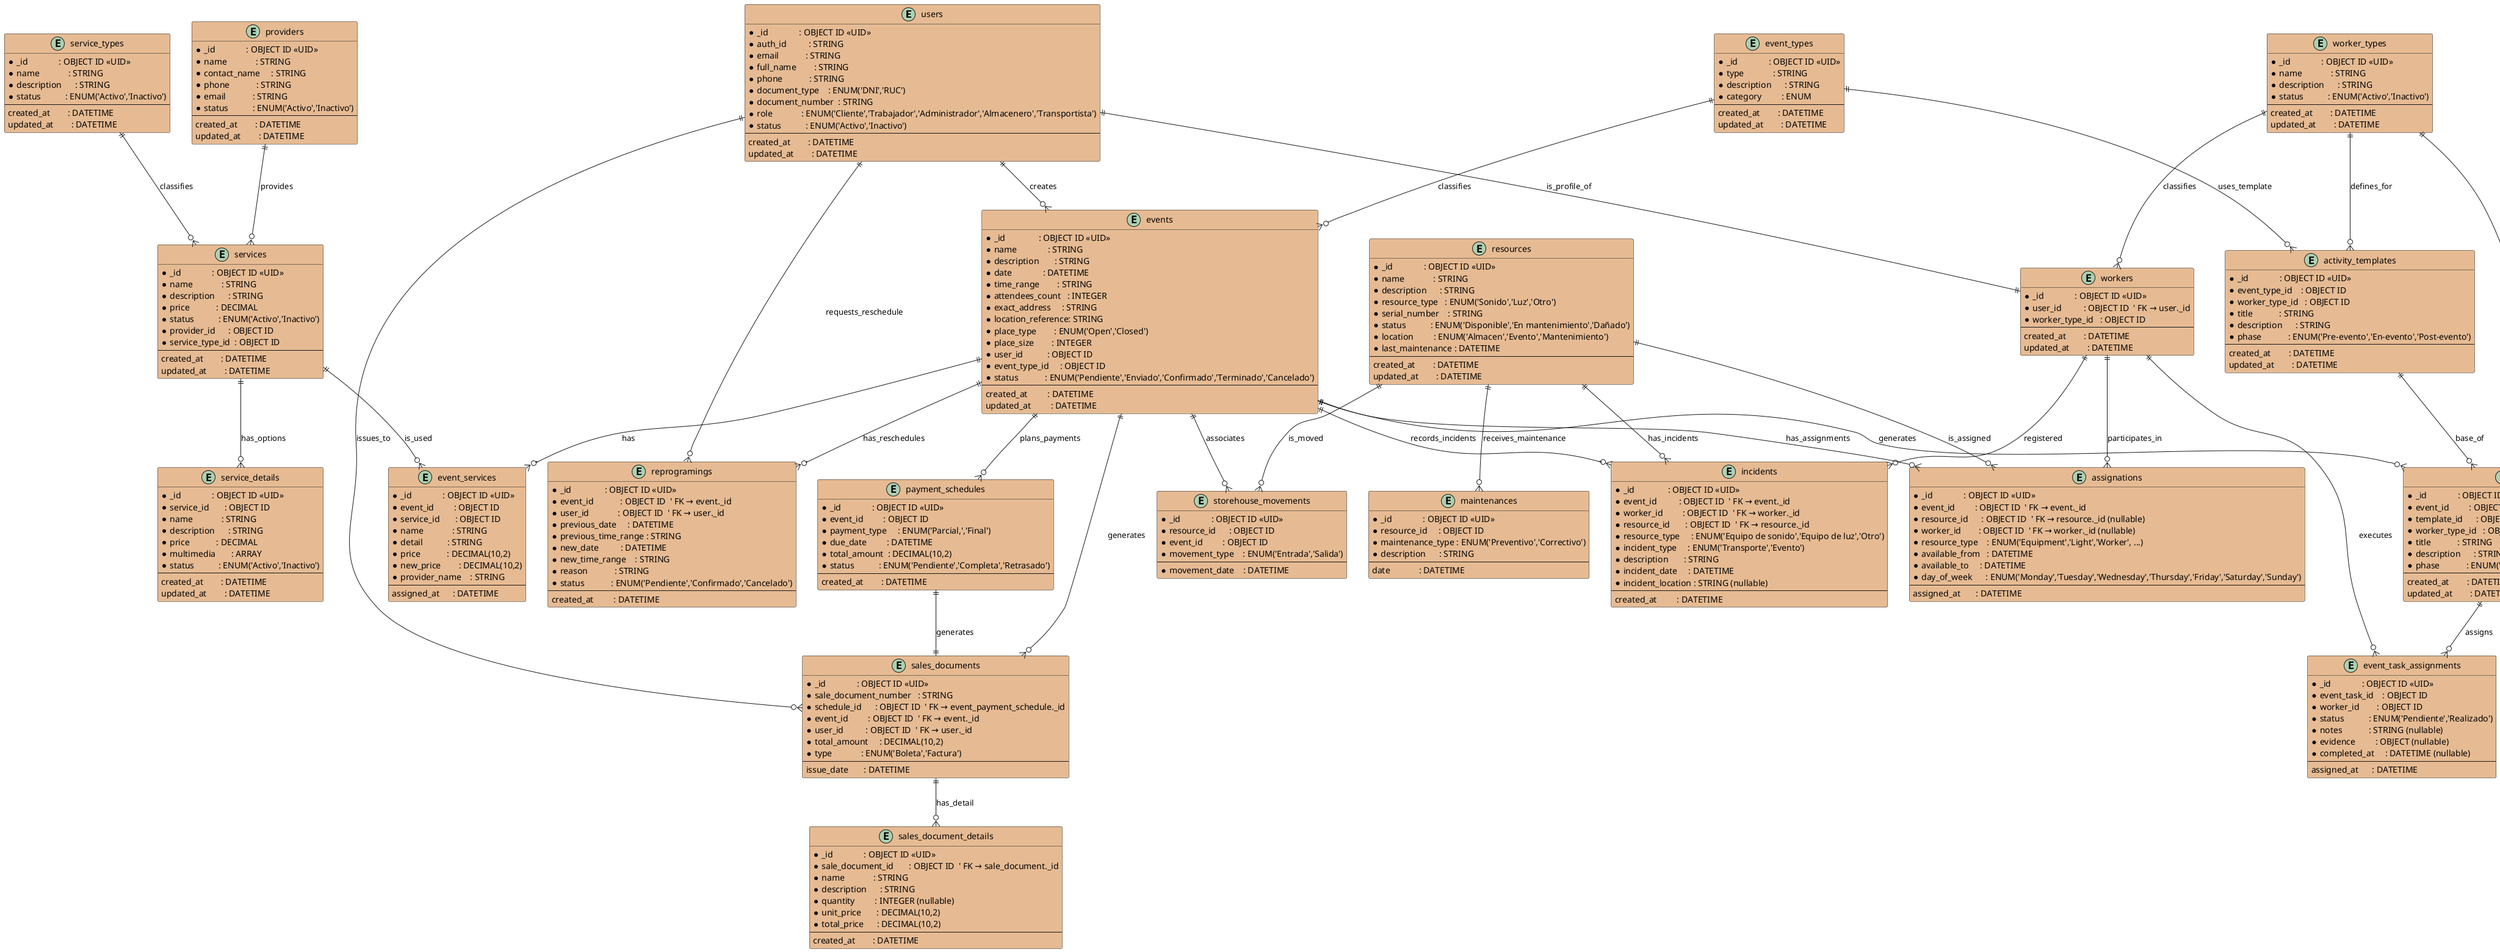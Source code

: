 @startuml levelmusic_diagram

'-----------------------------
' Entities
'-----------------------------

entity users #E6BB93 {
  * _id              : OBJECT ID <<UID>>
  * auth_id          : STRING
  * email            : STRING
  * full_name        : STRING
  * phone            : STRING
  * document_type    : ENUM('DNI','RUC')
  * document_number  : STRING
  * role             : ENUM('Cliente','Trabajador','Administrador','Almacenero','Transportista')
  * status           : ENUM('Activo','Inactivo')
  --
  created_at        : DATETIME
  updated_at        : DATETIME
}

entity event_types #E6BB93 {
  * _id              : OBJECT ID <<UID>>
  * type             : STRING
  * description      : STRING
  * category         : ENUM
  --
  created_at        : DATETIME
  updated_at        : DATETIME
}

entity events #E6BB93 {
  * _id               : OBJECT ID <<UID>>
  * name              : STRING
  * description       : STRING
  * date              : DATETIME
  * time_range        : STRING
  * attendees_count   : INTEGER
  * exact_address     : STRING
  * location_reference: STRING
  * place_type        : ENUM('Open','Closed')
  * place_size        : INTEGER
  * user_id           : OBJECT ID
  * event_type_id     : OBJECT ID
  * status            : ENUM('Pendiente','Enviado','Confirmado','Terminado','Cancelado')
  --
  created_at         : DATETIME
  updated_at         : DATETIME
}

entity reprogramings #E6BB93 {
  * _id               : OBJECT ID <<UID>>
  * event_id            : OBJECT ID  ' FK → event._id
  * user_id             : OBJECT ID  ' FK → user._id
  * previous_date     : DATETIME
  * previous_time_range : STRING
  * new_date          : DATETIME
  * new_time_range    : STRING
  * reason            : STRING
  * status            : ENUM('Pendiente','Confirmado','Cancelado')
  --
  created_at         : DATETIME
}

entity service_types #E6BB93 {
  * _id              : OBJECT ID <<UID>>
  * name             : STRING
  * description      : STRING
  * status           : ENUM('Activo','Inactivo')
  --
  created_at        : DATETIME
  updated_at        : DATETIME
}

entity providers #E6BB93 {
  * _id              : OBJECT ID <<UID>>
  * name             : STRING
  * contact_name     : STRING
  * phone            : STRING
  * email            : STRING
  * status           : ENUM('Activo','Inactivo')
  --
  created_at        : DATETIME
  updated_at        : DATETIME
}

entity services #E6BB93 {
  * _id              : OBJECT ID <<UID>>
  * name             : STRING
  * description      : STRING
  * price            : DECIMAL
  * status           : ENUM('Activo','Inactivo')
  * provider_id      : OBJECT ID
  * service_type_id  : OBJECT ID
  --
  created_at        : DATETIME
  updated_at        : DATETIME
}

entity service_details #E6BB93 {
  * _id              : OBJECT ID <<UID>>
  * service_id       : OBJECT ID
  * name             : STRING
  * description      : STRING
  * price            : DECIMAL
  * multimedia       : ARRAY
  * status           : ENUM('Activo','Inactivo')
  --
  created_at        : DATETIME
  updated_at        : DATETIME
}

entity event_services #E6BB93 {
  * _id              : OBJECT ID <<UID>>
  * event_id         : OBJECT ID
  * service_id       : OBJECT ID
  * name             : STRING
  * detail           : STRING
  * price            : DECIMAL(10,2)
  * new_price        : DECIMAL(10,2)
  * provider_name    : STRING
  --
  assigned_at      : DATETIME
}

entity worker_types #E6BB93 {
  * _id              : OBJECT ID <<UID>>
  * name             : STRING
  * description      : STRING
  * status           : ENUM('Activo','Inactivo')
  --
  created_at        : DATETIME
  updated_at        : DATETIME
}

entity workers #E6BB93 {
  * _id              : OBJECT ID <<UID>>
  * user_id          : OBJECT ID  ' FK → user._id
  * worker_type_id   : OBJECT ID
  --
  created_at        : DATETIME
  updated_at        : DATETIME
}

entity incidents #E6BB93 {
  * _id               : OBJECT ID <<UID>>
  * event_id          : OBJECT ID  ' FK → event._id
  * worker_id         : OBJECT ID  ' FK → worker._id
  * resource_id       : OBJECT ID  ' FK → resource._id
  * resource_type     : ENUM('Equipo de sonido','Equipo de luz','Otro')
  * incident_type     : ENUM('Transporte','Evento')
  * description       : STRING
  * incident_date     : DATETIME
  * incident_location : STRING (nullable)
  --
  created_at         : DATETIME
}

entity assignations #E6BB93 {
  * _id              : OBJECT ID <<UID>>
  * event_id         : OBJECT ID  ' FK → event._id
  * resource_id      : OBJECT ID  ' FK → resource._id (nullable)
  * worker_id        : OBJECT ID  ' FK → worker._id (nullable)
  * resource_type    : ENUM('Equipment','Light','Worker', ...)
  * available_from   : DATETIME
  * available_to     : DATETIME
  * day_of_week      : ENUM('Monday','Tuesday','Wednesday','Thursday','Friday','Saturday','Sunday')
  --
  assigned_at       : DATETIME
}

entity resources #E6BB93 {
  * _id              : OBJECT ID <<UID>>
  * name             : STRING
  * description      : STRING
  * resource_type   : ENUM('Sonido','Luz','Otro')
  * serial_number    : STRING
  * status           : ENUM('Disponible','En mantenimiento','Dañado')
  * location         : ENUM('Almacen','Evento','Mantenimiento')
  * last_maintenance : DATETIME
  --
  created_at        : DATETIME
  updated_at        : DATETIME
}

entity maintenances #E6BB93 {
  * _id              : OBJECT ID <<UID>>
  * resource_id     : OBJECT ID
  * maintenance_type : ENUM('Preventivo','Correctivo')
  * description      : STRING
  --
  date             : DATETIME
}

entity storehouse_movements #E6BB93 {
  * _id              : OBJECT ID <<UID>>
  * resource_id      : OBJECT ID
  * event_id         : OBJECT ID
  * movement_type    : ENUM('Entrada','Salida')
  --
  * movement_date    : DATETIME
}

entity activity_templates #E6BB93 {
  * _id              : OBJECT ID <<UID>>
  * event_type_id    : OBJECT ID
  * worker_type_id   : OBJECT ID
  * title            : STRING
  * description      : STRING
  * phase            : ENUM('Pre-evento','En-evento','Post-evento')
  --
  created_at        : DATETIME
  updated_at        : DATETIME
}

entity event_tasks #E6BB93 {
  * _id              : OBJECT ID <<UID>>
  * event_id         : OBJECT ID
  * template_id      : OBJECT ID (nullable)
  * worker_type_id   : OBJECT ID
  * title            : STRING
  * description      : STRING
  * phase            : ENUM('Pre-evento','En-evento','Post-evento')
  --
  created_at        : DATETIME
  updated_at        : DATETIME
}

entity event_task_assignments #E6BB93 {
  * _id              : OBJECT ID <<UID>>
  * event_task_id    : OBJECT ID
  * worker_id        : OBJECT ID
  * status           : ENUM('Pendiente','Realizado')
  * notes            : STRING (nullable)
  * evidence         : OBJECT (nullable)
  * completed_at     : DATETIME (nullable)
  --
  assigned_at      : DATETIME
}

entity payment_schedules #E6BB93 {
  * _id              : OBJECT ID <<UID>>
  * event_id         : OBJECT ID
  * payment_type     : ENUM('Parcial,','Final')
  * due_date         : DATETIME
  * total_amount  : DECIMAL(10,2)
  * status           : ENUM('Pendiente','Completa','Retrasado')
  --
  created_at        : DATETIME
}

entity sales_documents #E6BB93 {
  * _id              : OBJECT ID <<UID>>
  * sale_document_number   : STRING
  * schedule_id      : OBJECT ID  ' FK → event_payment_schedule._id
  * event_id         : OBJECT ID  ' FK → event._id
  * user_id          : OBJECT ID  ' FK → user._id
  * total_amount     : DECIMAL(10,2)
  * type             : ENUM('Boleta','Factura')
  --
  issue_date       : DATETIME
}

entity sales_document_details #E6BB93 {
  * _id              : OBJECT ID <<UID>>
  * sale_document_id       : OBJECT ID  ' FK → sale_document._id
  * name             : STRING
  * description      : STRING
  * quantity         : INTEGER (nullable)
  * unit_price       : DECIMAL(10,2)
  * total_price      : DECIMAL(10,2)
  --
  created_at        : DATETIME
}

'-----------------------------
' Relationships
'-----------------------------
users                      ||--o{ events                       : creates
event_types                ||--o{ events                       : classifies
events                     ||--o{ event_services               : has
services                   ||--o{ event_services               : is_used
service_types              ||--o{ services                     : classifies
providers                  ||--o{ services                     : provides
services                   ||--o{ service_details              : has_options

users                      ||--|| workers                      : is_profile_of
worker_types               ||--o{ workers                      : classifies

events                     ||--o{ storehouse_movements         : associates
resources                  ||--o{ storehouse_movements         : is_moved
resources                  ||--o{ maintenances        : receives_maintenance

event_types                ||--o{ activity_templates           : uses_template
worker_types               ||--o{ activity_templates           : defines_for

users                      ||--o{ reprogramings                : requests_reschedule
events                     ||--o{ reprogramings                : has_reschedules

events                     ||--o{ event_tasks                  : generates
activity_templates         ||--o{ event_tasks                  : base_of
worker_types               ||--o{ event_tasks                  : classifies

event_tasks                ||--o{ event_task_assignments       : assigns
workers                    ||--o{ event_task_assignments       : executes

events                     ||--o{ assignations                 : has_assignments
workers                    ||--o{ assignations                 : participates_in
resources                  ||--o{ assignations                 : is_assigned

events                     ||--o{ payment_schedules      : plans_payments

events                     ||--o{ sales_documents              : generates
users                      ||--o{ sales_documents              : issues_to
payment_schedules    ||--|| sales_documents              : generates

sales_documents            ||--o{ sales_document_details       : has_detail
events                     ||--o{ incidents                    : records_incidents
workers                    ||--o{ incidents                    : registered
resources                  ||--o{ incidents                    : has_incidents

@enduml
